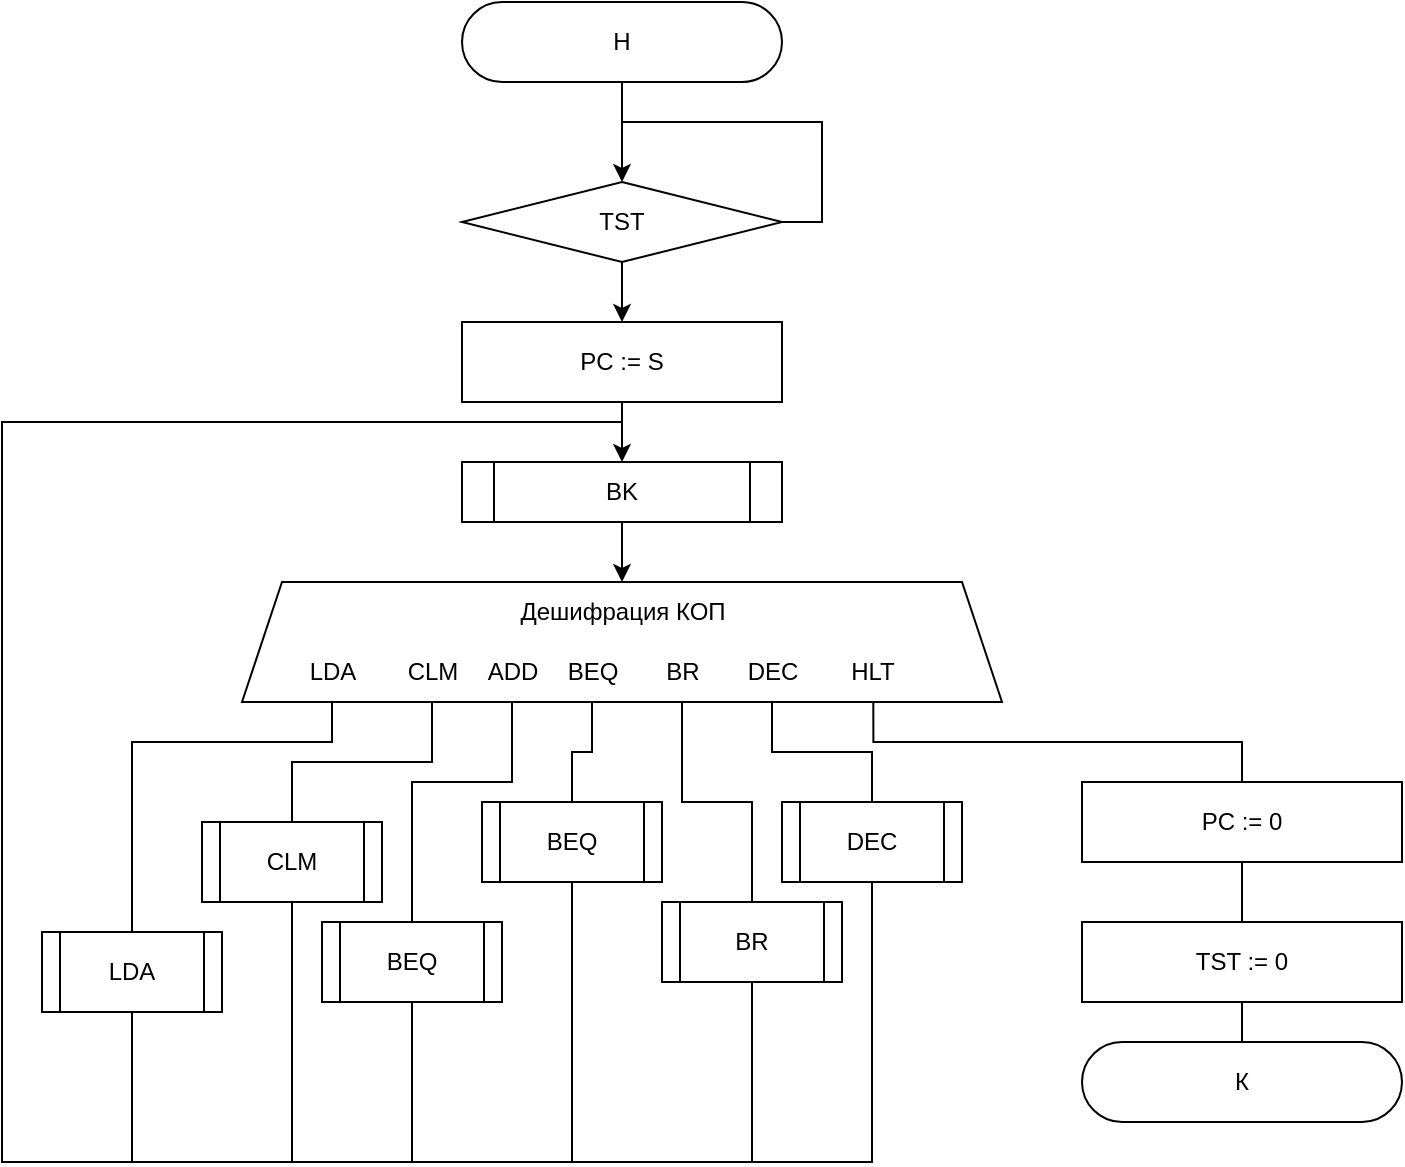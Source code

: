 <mxfile version="20.3.2" type="device"><diagram id="GTMJKcWTGFDPSpVA1iWa" name="Страница 1"><mxGraphModel dx="228" dy="127" grid="1" gridSize="10" guides="1" tooltips="1" connect="1" arrows="1" fold="1" page="1" pageScale="1" pageWidth="827" pageHeight="1169" math="0" shadow="0"><root><mxCell id="0"/><mxCell id="1" parent="0"/><mxCell id="M45QF4lqz5RuX1chhRFb-3" value="" style="edgeStyle=orthogonalEdgeStyle;rounded=0;orthogonalLoop=1;jettySize=auto;html=1;" edge="1" parent="1" source="M45QF4lqz5RuX1chhRFb-1" target="M45QF4lqz5RuX1chhRFb-2"><mxGeometry relative="1" as="geometry"/></mxCell><mxCell id="M45QF4lqz5RuX1chhRFb-1" value="Н" style="rounded=1;whiteSpace=wrap;html=1;arcSize=50;" vertex="1" parent="1"><mxGeometry x="320" y="80" width="160" height="40" as="geometry"/></mxCell><mxCell id="M45QF4lqz5RuX1chhRFb-5" value="" style="edgeStyle=orthogonalEdgeStyle;rounded=0;orthogonalLoop=1;jettySize=auto;html=1;exitX=1;exitY=0.5;exitDx=0;exitDy=0;endArrow=none;endFill=0;" edge="1" parent="1" source="M45QF4lqz5RuX1chhRFb-2"><mxGeometry relative="1" as="geometry"><mxPoint x="400" y="140" as="targetPoint"/><Array as="points"><mxPoint x="500" y="190"/><mxPoint x="500" y="140"/></Array></mxGeometry></mxCell><mxCell id="M45QF4lqz5RuX1chhRFb-7" value="" style="edgeStyle=orthogonalEdgeStyle;rounded=0;orthogonalLoop=1;jettySize=auto;html=1;endArrow=classic;endFill=1;" edge="1" parent="1" source="M45QF4lqz5RuX1chhRFb-2" target="M45QF4lqz5RuX1chhRFb-6"><mxGeometry relative="1" as="geometry"/></mxCell><mxCell id="M45QF4lqz5RuX1chhRFb-2" value="TST" style="rhombus;whiteSpace=wrap;html=1;rounded=0;" vertex="1" parent="1"><mxGeometry x="320" y="170" width="160" height="40" as="geometry"/></mxCell><mxCell id="M45QF4lqz5RuX1chhRFb-9" value="" style="edgeStyle=orthogonalEdgeStyle;rounded=0;orthogonalLoop=1;jettySize=auto;html=1;endArrow=classic;endFill=1;" edge="1" parent="1" source="M45QF4lqz5RuX1chhRFb-6" target="M45QF4lqz5RuX1chhRFb-8"><mxGeometry relative="1" as="geometry"/></mxCell><mxCell id="M45QF4lqz5RuX1chhRFb-6" value="PC := S" style="rounded=0;whiteSpace=wrap;html=1;" vertex="1" parent="1"><mxGeometry x="320" y="240" width="160" height="40" as="geometry"/></mxCell><mxCell id="M45QF4lqz5RuX1chhRFb-11" value="" style="edgeStyle=orthogonalEdgeStyle;rounded=0;orthogonalLoop=1;jettySize=auto;html=1;endArrow=classic;endFill=1;" edge="1" parent="1" source="M45QF4lqz5RuX1chhRFb-8" target="M45QF4lqz5RuX1chhRFb-10"><mxGeometry relative="1" as="geometry"/></mxCell><mxCell id="M45QF4lqz5RuX1chhRFb-8" value="&lt;font style=&quot;font-size: 12px&quot;&gt;BK&lt;/font&gt;" style="shape=process;whiteSpace=wrap;html=1;backgroundOutline=1;rounded=0;shadow=0;strokeWidth=1;fillColor=#ffffff;" vertex="1" parent="1"><mxGeometry x="320" y="310" width="160" height="30" as="geometry"/></mxCell><mxCell id="M45QF4lqz5RuX1chhRFb-10" value="" style="shape=trapezoid;perimeter=trapezoidPerimeter;whiteSpace=wrap;html=1;fixedSize=1;strokeWidth=1;" vertex="1" parent="1"><mxGeometry x="210" y="370" width="380" height="60" as="geometry"/></mxCell><mxCell id="M45QF4lqz5RuX1chhRFb-37" value="" style="edgeStyle=orthogonalEdgeStyle;rounded=0;orthogonalLoop=1;jettySize=auto;html=1;endArrow=none;endFill=0;entryX=0.5;entryY=0;entryDx=0;entryDy=0;" edge="1" parent="1" source="M45QF4lqz5RuX1chhRFb-12" target="M45QF4lqz5RuX1chhRFb-36"><mxGeometry relative="1" as="geometry"><Array as="points"><mxPoint x="255" y="450"/><mxPoint x="155" y="450"/></Array></mxGeometry></mxCell><mxCell id="M45QF4lqz5RuX1chhRFb-12" value="LDA" style="text;html=1;align=center;verticalAlign=middle;resizable=0;points=[];autosize=1;strokeColor=none;fillColor=none;" vertex="1" parent="1"><mxGeometry x="230" y="400" width="50" height="30" as="geometry"/></mxCell><mxCell id="M45QF4lqz5RuX1chhRFb-35" value="" style="edgeStyle=orthogonalEdgeStyle;rounded=0;orthogonalLoop=1;jettySize=auto;html=1;endArrow=none;endFill=0;" edge="1" parent="1" source="M45QF4lqz5RuX1chhRFb-13" target="M45QF4lqz5RuX1chhRFb-34"><mxGeometry relative="1" as="geometry"/></mxCell><mxCell id="M45QF4lqz5RuX1chhRFb-13" value="CLM" style="text;html=1;align=center;verticalAlign=middle;resizable=0;points=[];autosize=1;strokeColor=none;fillColor=none;" vertex="1" parent="1"><mxGeometry x="280" y="400" width="50" height="30" as="geometry"/></mxCell><mxCell id="M45QF4lqz5RuX1chhRFb-33" value="" style="edgeStyle=orthogonalEdgeStyle;rounded=0;orthogonalLoop=1;jettySize=auto;html=1;endArrow=none;endFill=0;" edge="1" parent="1" source="M45QF4lqz5RuX1chhRFb-14" target="M45QF4lqz5RuX1chhRFb-32"><mxGeometry relative="1" as="geometry"><Array as="points"><mxPoint x="345" y="470"/><mxPoint x="295" y="470"/></Array></mxGeometry></mxCell><mxCell id="M45QF4lqz5RuX1chhRFb-14" value="ADD" style="text;html=1;align=center;verticalAlign=middle;resizable=0;points=[];autosize=1;strokeColor=none;fillColor=none;" vertex="1" parent="1"><mxGeometry x="320" y="400" width="50" height="30" as="geometry"/></mxCell><mxCell id="M45QF4lqz5RuX1chhRFb-15" value="Дешифрация КОП" style="text;html=1;align=center;verticalAlign=middle;resizable=0;points=[];autosize=1;strokeColor=none;fillColor=none;" vertex="1" parent="1"><mxGeometry x="335" y="370" width="130" height="30" as="geometry"/></mxCell><mxCell id="M45QF4lqz5RuX1chhRFb-31" value="" style="edgeStyle=orthogonalEdgeStyle;rounded=0;orthogonalLoop=1;jettySize=auto;html=1;endArrow=none;endFill=0;" edge="1" parent="1" source="M45QF4lqz5RuX1chhRFb-16" target="M45QF4lqz5RuX1chhRFb-30"><mxGeometry relative="1" as="geometry"/></mxCell><mxCell id="M45QF4lqz5RuX1chhRFb-16" value="BEQ" style="text;html=1;align=center;verticalAlign=middle;resizable=0;points=[];autosize=1;strokeColor=none;fillColor=none;" vertex="1" parent="1"><mxGeometry x="360" y="400" width="50" height="30" as="geometry"/></mxCell><mxCell id="M45QF4lqz5RuX1chhRFb-29" value="" style="edgeStyle=orthogonalEdgeStyle;rounded=0;orthogonalLoop=1;jettySize=auto;html=1;endArrow=none;endFill=0;" edge="1" parent="1" source="M45QF4lqz5RuX1chhRFb-17" target="M45QF4lqz5RuX1chhRFb-28"><mxGeometry relative="1" as="geometry"/></mxCell><mxCell id="M45QF4lqz5RuX1chhRFb-17" value="BR" style="text;html=1;align=center;verticalAlign=middle;resizable=0;points=[];autosize=1;strokeColor=none;fillColor=none;" vertex="1" parent="1"><mxGeometry x="410" y="400" width="40" height="30" as="geometry"/></mxCell><mxCell id="M45QF4lqz5RuX1chhRFb-27" value="" style="edgeStyle=orthogonalEdgeStyle;rounded=0;orthogonalLoop=1;jettySize=auto;html=1;endArrow=none;endFill=0;" edge="1" parent="1" source="M45QF4lqz5RuX1chhRFb-18" target="M45QF4lqz5RuX1chhRFb-26"><mxGeometry relative="1" as="geometry"/></mxCell><mxCell id="M45QF4lqz5RuX1chhRFb-18" value="DEC" style="text;html=1;align=center;verticalAlign=middle;resizable=0;points=[];autosize=1;strokeColor=none;fillColor=none;" vertex="1" parent="1"><mxGeometry x="450" y="400" width="50" height="30" as="geometry"/></mxCell><mxCell id="M45QF4lqz5RuX1chhRFb-21" value="" style="edgeStyle=orthogonalEdgeStyle;rounded=0;orthogonalLoop=1;jettySize=auto;html=1;endArrow=none;endFill=0;exitX=0.513;exitY=0.988;exitDx=0;exitDy=0;exitPerimeter=0;" edge="1" parent="1" source="M45QF4lqz5RuX1chhRFb-19" target="M45QF4lqz5RuX1chhRFb-20"><mxGeometry relative="1" as="geometry"><mxPoint x="530" y="440" as="sourcePoint"/></mxGeometry></mxCell><mxCell id="M45QF4lqz5RuX1chhRFb-19" value="HLT" style="text;html=1;align=center;verticalAlign=middle;resizable=0;points=[];autosize=1;strokeColor=none;fillColor=none;" vertex="1" parent="1"><mxGeometry x="500" y="400" width="50" height="30" as="geometry"/></mxCell><mxCell id="M45QF4lqz5RuX1chhRFb-23" value="" style="edgeStyle=orthogonalEdgeStyle;rounded=0;orthogonalLoop=1;jettySize=auto;html=1;endArrow=none;endFill=0;" edge="1" parent="1" source="M45QF4lqz5RuX1chhRFb-20" target="M45QF4lqz5RuX1chhRFb-22"><mxGeometry relative="1" as="geometry"/></mxCell><mxCell id="M45QF4lqz5RuX1chhRFb-20" value="PC :=&amp;nbsp;0" style="rounded=0;whiteSpace=wrap;html=1;" vertex="1" parent="1"><mxGeometry x="630" y="470" width="160" height="40" as="geometry"/></mxCell><mxCell id="M45QF4lqz5RuX1chhRFb-25" value="" style="edgeStyle=orthogonalEdgeStyle;rounded=0;orthogonalLoop=1;jettySize=auto;html=1;endArrow=none;endFill=0;" edge="1" parent="1" source="M45QF4lqz5RuX1chhRFb-22" target="M45QF4lqz5RuX1chhRFb-24"><mxGeometry relative="1" as="geometry"/></mxCell><mxCell id="M45QF4lqz5RuX1chhRFb-22" value="TST :=&amp;nbsp;0" style="rounded=0;whiteSpace=wrap;html=1;" vertex="1" parent="1"><mxGeometry x="630" y="540" width="160" height="40" as="geometry"/></mxCell><mxCell id="M45QF4lqz5RuX1chhRFb-24" value="К" style="rounded=1;whiteSpace=wrap;html=1;arcSize=50;" vertex="1" parent="1"><mxGeometry x="630" y="600" width="160" height="40" as="geometry"/></mxCell><mxCell id="M45QF4lqz5RuX1chhRFb-38" value="" style="edgeStyle=orthogonalEdgeStyle;rounded=0;orthogonalLoop=1;jettySize=auto;html=1;endArrow=none;endFill=0;" edge="1" parent="1" source="M45QF4lqz5RuX1chhRFb-26"><mxGeometry relative="1" as="geometry"><mxPoint x="400" y="290" as="targetPoint"/><Array as="points"><mxPoint x="525" y="660"/><mxPoint x="90" y="660"/><mxPoint x="90" y="290"/></Array></mxGeometry></mxCell><mxCell id="M45QF4lqz5RuX1chhRFb-26" value="&lt;font style=&quot;font-size: 12px&quot;&gt;DEC&lt;/font&gt;" style="shape=process;whiteSpace=wrap;html=1;backgroundOutline=1;rounded=0;shadow=0;strokeWidth=1;fillColor=#ffffff;" vertex="1" parent="1"><mxGeometry x="480" y="480" width="90" height="40" as="geometry"/></mxCell><mxCell id="M45QF4lqz5RuX1chhRFb-40" value="" style="edgeStyle=orthogonalEdgeStyle;rounded=0;orthogonalLoop=1;jettySize=auto;html=1;endArrow=none;endFill=0;" edge="1" parent="1" source="M45QF4lqz5RuX1chhRFb-28"><mxGeometry relative="1" as="geometry"><mxPoint x="465" y="660" as="targetPoint"/></mxGeometry></mxCell><mxCell id="M45QF4lqz5RuX1chhRFb-28" value="&lt;font style=&quot;font-size: 12px&quot;&gt;BR&lt;/font&gt;" style="shape=process;whiteSpace=wrap;html=1;backgroundOutline=1;rounded=0;shadow=0;strokeWidth=1;fillColor=#ffffff;" vertex="1" parent="1"><mxGeometry x="420" y="530" width="90" height="40" as="geometry"/></mxCell><mxCell id="M45QF4lqz5RuX1chhRFb-41" value="" style="edgeStyle=orthogonalEdgeStyle;rounded=0;orthogonalLoop=1;jettySize=auto;html=1;endArrow=none;endFill=0;" edge="1" parent="1" source="M45QF4lqz5RuX1chhRFb-30"><mxGeometry relative="1" as="geometry"><mxPoint x="375" y="660" as="targetPoint"/></mxGeometry></mxCell><mxCell id="M45QF4lqz5RuX1chhRFb-30" value="&lt;font style=&quot;font-size: 12px&quot;&gt;BEQ&lt;/font&gt;" style="shape=process;whiteSpace=wrap;html=1;backgroundOutline=1;rounded=0;shadow=0;strokeWidth=1;fillColor=#ffffff;" vertex="1" parent="1"><mxGeometry x="330" y="480" width="90" height="40" as="geometry"/></mxCell><mxCell id="M45QF4lqz5RuX1chhRFb-43" value="" style="edgeStyle=orthogonalEdgeStyle;rounded=0;orthogonalLoop=1;jettySize=auto;html=1;endArrow=none;endFill=0;" edge="1" parent="1" source="M45QF4lqz5RuX1chhRFb-32"><mxGeometry relative="1" as="geometry"><mxPoint x="295" y="660" as="targetPoint"/></mxGeometry></mxCell><mxCell id="M45QF4lqz5RuX1chhRFb-32" value="&lt;font style=&quot;font-size: 12px&quot;&gt;BEQ&lt;/font&gt;" style="shape=process;whiteSpace=wrap;html=1;backgroundOutline=1;rounded=0;shadow=0;strokeWidth=1;fillColor=#ffffff;" vertex="1" parent="1"><mxGeometry x="250" y="540" width="90" height="40" as="geometry"/></mxCell><mxCell id="M45QF4lqz5RuX1chhRFb-44" value="" style="edgeStyle=orthogonalEdgeStyle;rounded=0;orthogonalLoop=1;jettySize=auto;html=1;endArrow=none;endFill=0;" edge="1" parent="1" source="M45QF4lqz5RuX1chhRFb-34"><mxGeometry relative="1" as="geometry"><mxPoint x="235" y="660" as="targetPoint"/></mxGeometry></mxCell><mxCell id="M45QF4lqz5RuX1chhRFb-34" value="&lt;font style=&quot;font-size: 12px&quot;&gt;CLM&lt;/font&gt;" style="shape=process;whiteSpace=wrap;html=1;backgroundOutline=1;rounded=0;shadow=0;strokeWidth=1;fillColor=#ffffff;" vertex="1" parent="1"><mxGeometry x="190" y="490" width="90" height="40" as="geometry"/></mxCell><mxCell id="M45QF4lqz5RuX1chhRFb-46" value="" style="edgeStyle=orthogonalEdgeStyle;rounded=0;orthogonalLoop=1;jettySize=auto;html=1;endArrow=none;endFill=0;" edge="1" parent="1" source="M45QF4lqz5RuX1chhRFb-36"><mxGeometry relative="1" as="geometry"><mxPoint x="155" y="660" as="targetPoint"/></mxGeometry></mxCell><mxCell id="M45QF4lqz5RuX1chhRFb-36" value="&lt;font style=&quot;font-size: 12px&quot;&gt;LDA&lt;/font&gt;" style="shape=process;whiteSpace=wrap;html=1;backgroundOutline=1;rounded=0;shadow=0;strokeWidth=1;fillColor=#ffffff;" vertex="1" parent="1"><mxGeometry x="110" y="545" width="90" height="40" as="geometry"/></mxCell></root></mxGraphModel></diagram></mxfile>